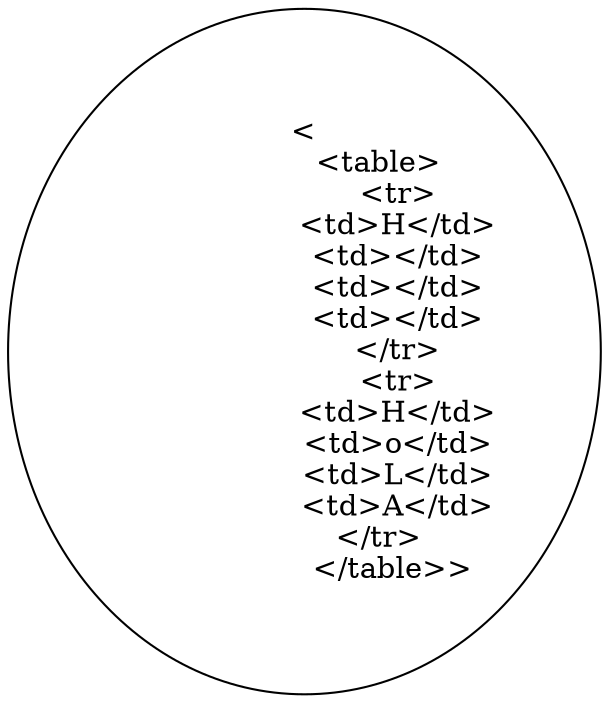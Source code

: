 graph {
	S [label="<
                <table>
                    <tr>
                    <td>H</td>
                    <td></td>
                    <td></td>
                    <td></td>
                    </tr>
                    <tr>
                    <td>H</td>
                    <td>o</td>
                    <td>L</td>
                    <td>A</td>
                    </tr>    
                    </table>> "]
}
